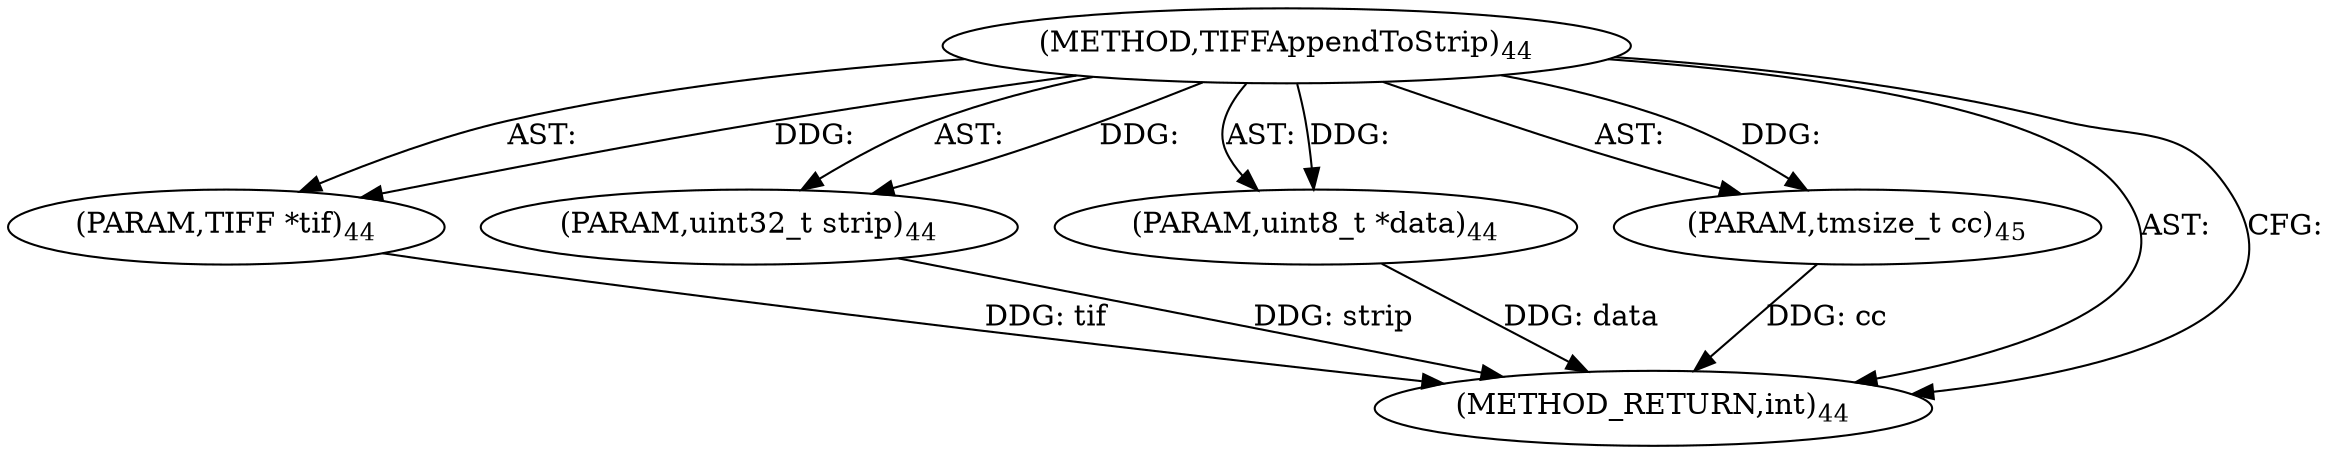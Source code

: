 digraph "TIFFAppendToStrip" {  
"30324" [label = <(METHOD,TIFFAppendToStrip)<SUB>44</SUB>> ]
"30325" [label = <(PARAM,TIFF *tif)<SUB>44</SUB>> ]
"30326" [label = <(PARAM,uint32_t strip)<SUB>44</SUB>> ]
"30327" [label = <(PARAM,uint8_t *data)<SUB>44</SUB>> ]
"30328" [label = <(PARAM,tmsize_t cc)<SUB>45</SUB>> ]
"30329" [label = <(METHOD_RETURN,int)<SUB>44</SUB>> ]
  "30324" -> "30325"  [ label = "AST: "] 
  "30324" -> "30326"  [ label = "AST: "] 
  "30324" -> "30327"  [ label = "AST: "] 
  "30324" -> "30328"  [ label = "AST: "] 
  "30324" -> "30329"  [ label = "AST: "] 
  "30324" -> "30329"  [ label = "CFG: "] 
  "30325" -> "30329"  [ label = "DDG: tif"] 
  "30326" -> "30329"  [ label = "DDG: strip"] 
  "30327" -> "30329"  [ label = "DDG: data"] 
  "30328" -> "30329"  [ label = "DDG: cc"] 
  "30324" -> "30325"  [ label = "DDG: "] 
  "30324" -> "30326"  [ label = "DDG: "] 
  "30324" -> "30327"  [ label = "DDG: "] 
  "30324" -> "30328"  [ label = "DDG: "] 
}
